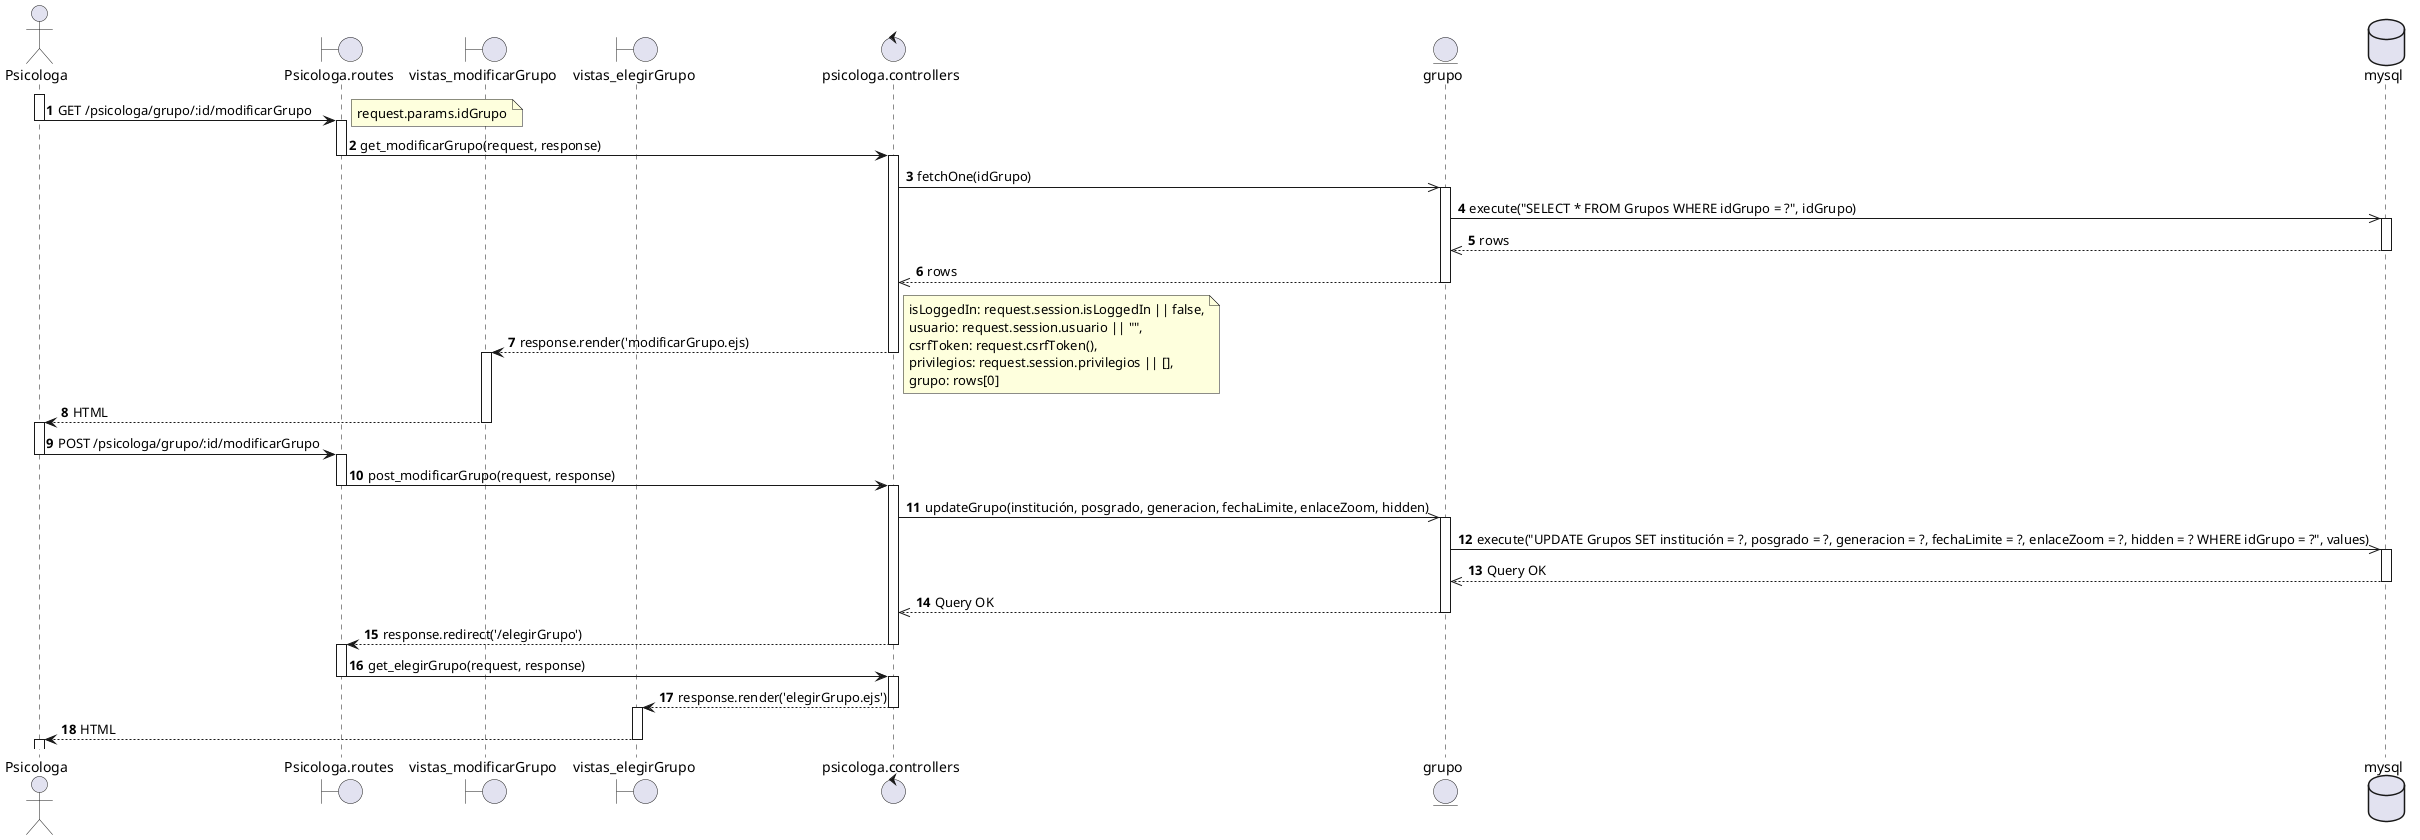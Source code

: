 @startuml modificarGrupo 14
actor Psicologa as a1
boundary Psicologa.routes as a2
boundary vistas_modificarGrupo as a3
boundary vistas_elegirGrupo as a7
control psicologa.controllers as a4
entity grupo as a5
database mysql as a6

autonumber
activate a1
a1 -> a2: GET /psicologa/grupo/:id/modificarGrupo
note right
request.params.idGrupo
end note
deactivate a1
activate a2
a2 -> a4: get_modificarGrupo(request, response)
deactivate a2
activate a4
a4 ->>  a5: fetchOne(idGrupo)
activate a5
a5 ->> a6: execute("SELECT * FROM Grupos WHERE idGrupo = ?", idGrupo)
activate a6
a6 -->> a5: rows
deactivate a6
a5-->> a4 : rows
deactivate a5
a4 --> a3: response.render('modificarGrupo.ejs)
note right
      isLoggedIn: request.session.isLoggedIn || false,
      usuario: request.session.usuario || "",
      csrfToken: request.csrfToken(),
      privilegios: request.session.privilegios || [],
      grupo: rows[0]
end note
deactivate a4
activate a3
a3 --> a1: HTML
deactivate a3
activate a1
a1 -> a2: POST /psicologa/grupo/:id/modificarGrupo
deactivate a1
activate a2
a2 -> a4: post_modificarGrupo(request, response)
deactivate a2
activate a4
a4 ->> a5: updateGrupo(institución, posgrado, generacion, fechaLimite, enlaceZoom, hidden)
activate a5 
a5 ->> a6: execute("UPDATE Grupos SET institución = ?, posgrado = ?, generacion = ?, fechaLimite = ?, enlaceZoom = ?, hidden = ? WHERE idGrupo = ?", values)
activate a6
a6 -->> a5: Query OK
deactivate a6
a5 -->> a4: Query OK
deactivate a5
a4 --> a2: response.redirect('/elegirGrupo')
deactivate a4
activate a2
a2 -> a4: get_elegirGrupo(request, response)
deactivate a2
activate a4
a4 --> a7: response.render('elegirGrupo.ejs') 
deactivate a4
activate a7
a7 --> a1: HTML
deactivate a7
activate a1


@enduml
